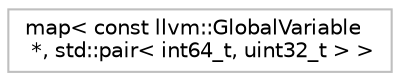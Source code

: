 digraph "Graphical Class Hierarchy"
{
 // LATEX_PDF_SIZE
  bgcolor="transparent";
  edge [fontname="Helvetica",fontsize="10",labelfontname="Helvetica",labelfontsize="10"];
  node [fontname="Helvetica",fontsize="10",shape=record];
  rankdir="LR";
  Node0 [label="map\< const llvm::GlobalVariable\l *, std::pair\< int64_t, uint32_t \> \>",height=0.2,width=0.4,color="grey75",tooltip=" "];
}
